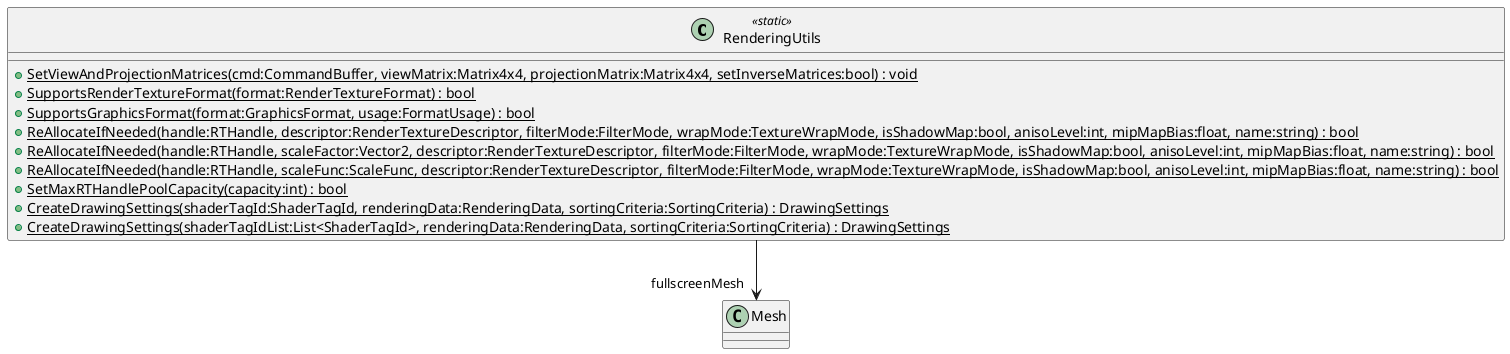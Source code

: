 @startuml
class RenderingUtils <<static>> {
    + {static} SetViewAndProjectionMatrices(cmd:CommandBuffer, viewMatrix:Matrix4x4, projectionMatrix:Matrix4x4, setInverseMatrices:bool) : void
    + {static} SupportsRenderTextureFormat(format:RenderTextureFormat) : bool
    + {static} SupportsGraphicsFormat(format:GraphicsFormat, usage:FormatUsage) : bool
    + {static} ReAllocateIfNeeded(handle:RTHandle, descriptor:RenderTextureDescriptor, filterMode:FilterMode, wrapMode:TextureWrapMode, isShadowMap:bool, anisoLevel:int, mipMapBias:float, name:string) : bool
    + {static} ReAllocateIfNeeded(handle:RTHandle, scaleFactor:Vector2, descriptor:RenderTextureDescriptor, filterMode:FilterMode, wrapMode:TextureWrapMode, isShadowMap:bool, anisoLevel:int, mipMapBias:float, name:string) : bool
    + {static} ReAllocateIfNeeded(handle:RTHandle, scaleFunc:ScaleFunc, descriptor:RenderTextureDescriptor, filterMode:FilterMode, wrapMode:TextureWrapMode, isShadowMap:bool, anisoLevel:int, mipMapBias:float, name:string) : bool
    + {static} SetMaxRTHandlePoolCapacity(capacity:int) : bool
    {static} + CreateDrawingSettings(shaderTagId:ShaderTagId, renderingData:RenderingData, sortingCriteria:SortingCriteria) : DrawingSettings
    {static} + CreateDrawingSettings(shaderTagIdList:List<ShaderTagId>, renderingData:RenderingData, sortingCriteria:SortingCriteria) : DrawingSettings
}
RenderingUtils --> "fullscreenMesh" Mesh
@enduml
